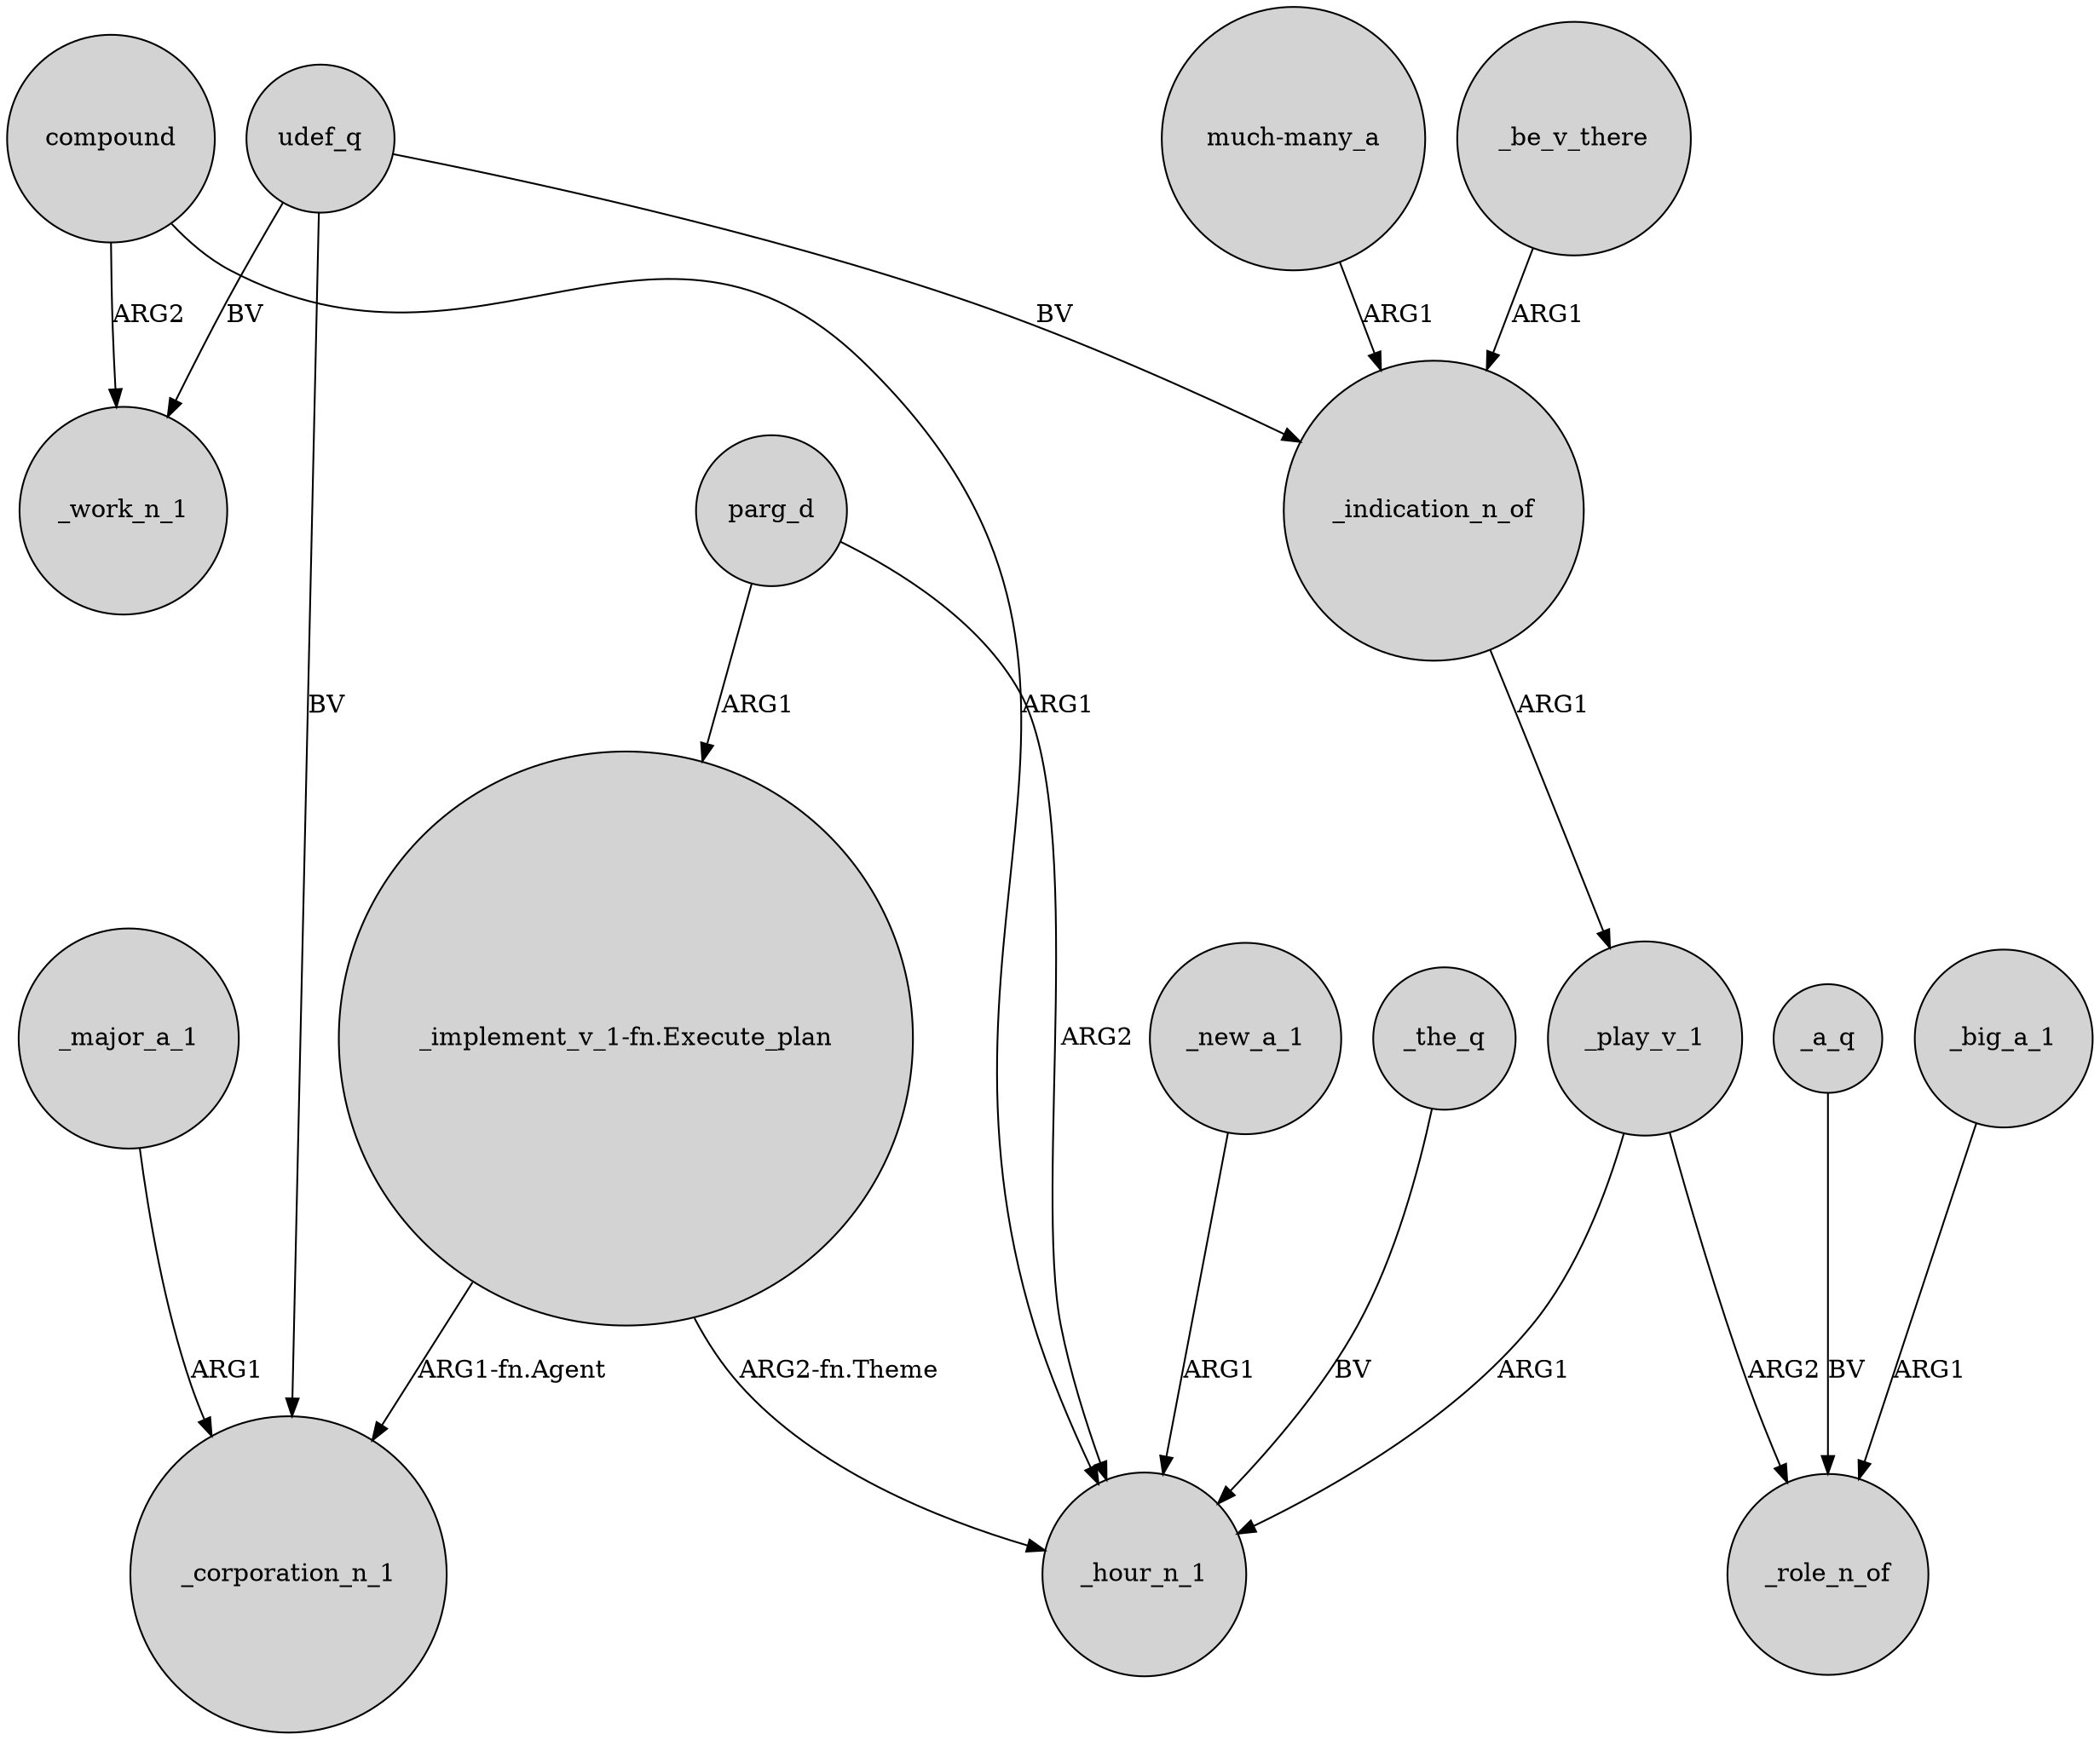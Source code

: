 digraph {
	node [shape=circle style=filled]
	_be_v_there -> _indication_n_of [label=ARG1]
	udef_q -> _indication_n_of [label=BV]
	compound -> _hour_n_1 [label=ARG1]
	_indication_n_of -> _play_v_1 [label=ARG1]
	_a_q -> _role_n_of [label=BV]
	compound -> _work_n_1 [label=ARG2]
	parg_d -> "_implement_v_1-fn.Execute_plan" [label=ARG1]
	"much-many_a" -> _indication_n_of [label=ARG1]
	"_implement_v_1-fn.Execute_plan" -> _corporation_n_1 [label="ARG1-fn.Agent"]
	"_implement_v_1-fn.Execute_plan" -> _hour_n_1 [label="ARG2-fn.Theme"]
	udef_q -> _corporation_n_1 [label=BV]
	_the_q -> _hour_n_1 [label=BV]
	parg_d -> _hour_n_1 [label=ARG2]
	_major_a_1 -> _corporation_n_1 [label=ARG1]
	_big_a_1 -> _role_n_of [label=ARG1]
	_play_v_1 -> _role_n_of [label=ARG2]
	_new_a_1 -> _hour_n_1 [label=ARG1]
	_play_v_1 -> _hour_n_1 [label=ARG1]
	udef_q -> _work_n_1 [label=BV]
}
